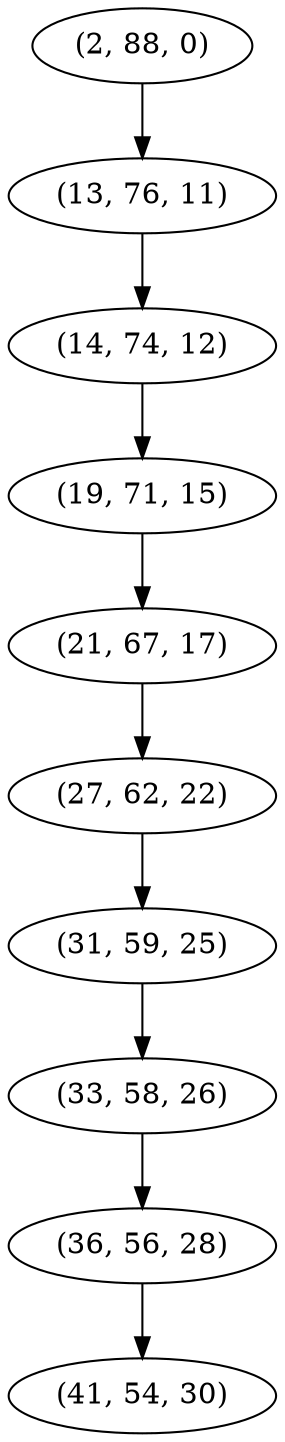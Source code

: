 digraph tree {
    "(2, 88, 0)";
    "(13, 76, 11)";
    "(14, 74, 12)";
    "(19, 71, 15)";
    "(21, 67, 17)";
    "(27, 62, 22)";
    "(31, 59, 25)";
    "(33, 58, 26)";
    "(36, 56, 28)";
    "(41, 54, 30)";
    "(2, 88, 0)" -> "(13, 76, 11)";
    "(13, 76, 11)" -> "(14, 74, 12)";
    "(14, 74, 12)" -> "(19, 71, 15)";
    "(19, 71, 15)" -> "(21, 67, 17)";
    "(21, 67, 17)" -> "(27, 62, 22)";
    "(27, 62, 22)" -> "(31, 59, 25)";
    "(31, 59, 25)" -> "(33, 58, 26)";
    "(33, 58, 26)" -> "(36, 56, 28)";
    "(36, 56, 28)" -> "(41, 54, 30)";
}
